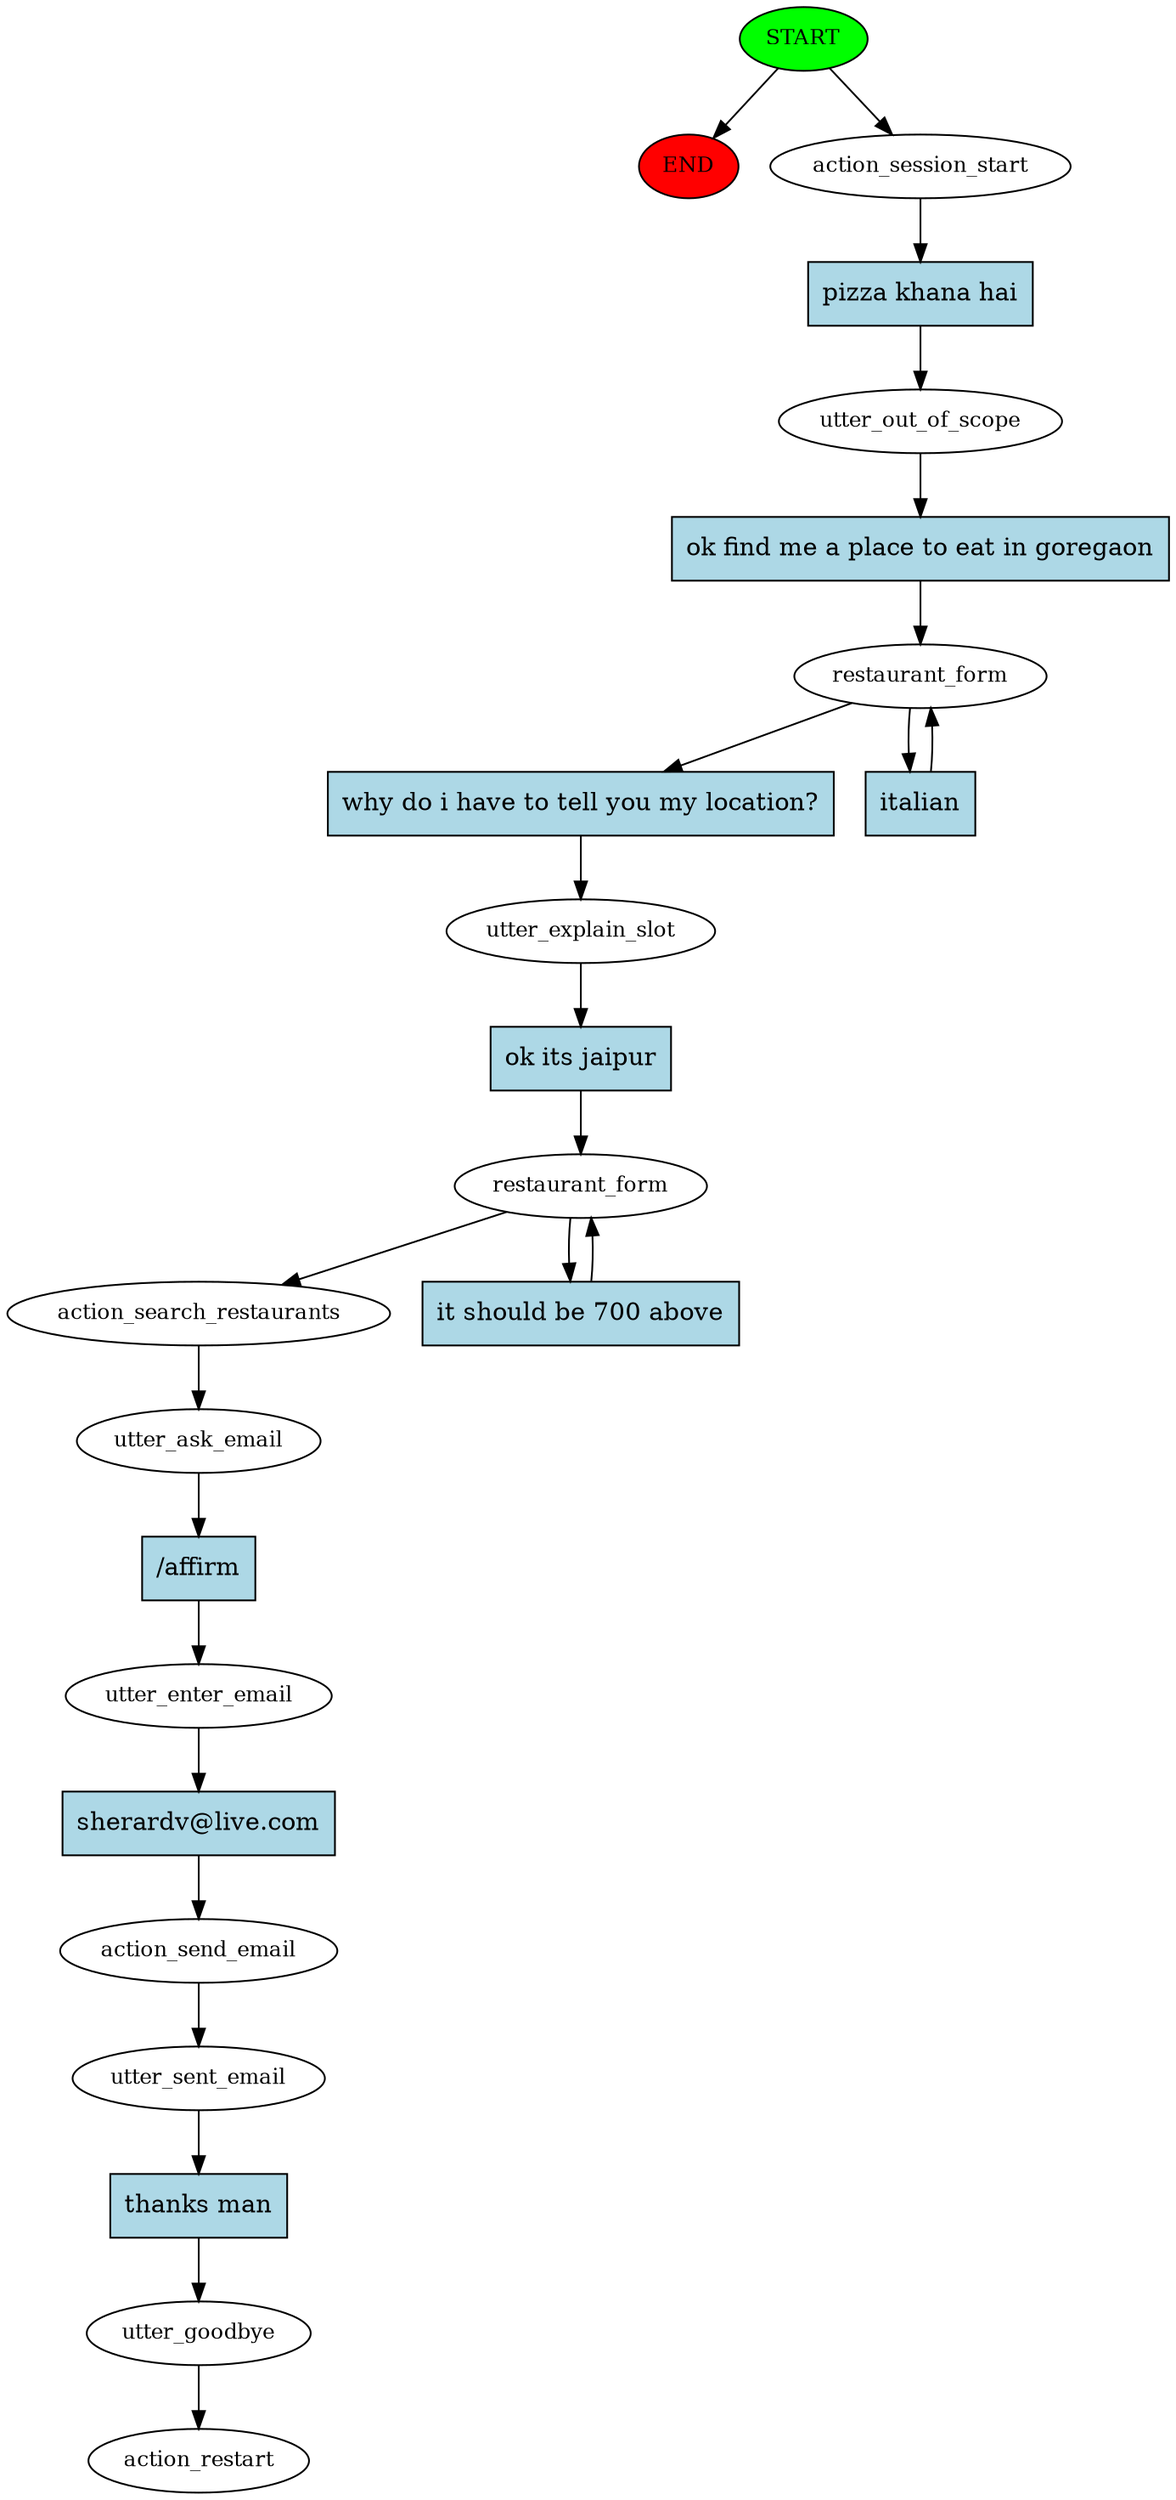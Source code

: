 digraph  {
0 [class="start active", fillcolor=green, fontsize=12, label=START, style=filled];
"-1" [class=end, fillcolor=red, fontsize=12, label=END, style=filled];
1 [class=active, fontsize=12, label=action_session_start];
2 [class=active, fontsize=12, label=utter_out_of_scope];
3 [class=active, fontsize=12, label=restaurant_form];
5 [class=active, fontsize=12, label=utter_explain_slot];
6 [class=active, fontsize=12, label=restaurant_form];
8 [class=active, fontsize=12, label=action_search_restaurants];
9 [class=active, fontsize=12, label=utter_ask_email];
10 [class=active, fontsize=12, label=utter_enter_email];
11 [class=active, fontsize=12, label=action_send_email];
12 [class=active, fontsize=12, label=utter_sent_email];
13 [class=active, fontsize=12, label=utter_goodbye];
14 [class="dashed active", fontsize=12, label=action_restart];
15 [class="intent active", fillcolor=lightblue, label="pizza khana hai", shape=rect, style=filled];
16 [class="intent active", fillcolor=lightblue, label="ok find me a place to eat in goregaon", shape=rect, style=filled];
17 [class="intent active", fillcolor=lightblue, label="why do i have to tell you my location?", shape=rect, style=filled];
18 [class="intent active", fillcolor=lightblue, label=italian, shape=rect, style=filled];
19 [class="intent active", fillcolor=lightblue, label="ok its jaipur", shape=rect, style=filled];
20 [class="intent active", fillcolor=lightblue, label="it should be 700 above", shape=rect, style=filled];
21 [class="intent active", fillcolor=lightblue, label="/affirm", shape=rect, style=filled];
22 [class="intent active", fillcolor=lightblue, label="sherardv@live.com", shape=rect, style=filled];
23 [class="intent active", fillcolor=lightblue, label="thanks man", shape=rect, style=filled];
0 -> "-1"  [class="", key=NONE, label=""];
0 -> 1  [class=active, key=NONE, label=""];
1 -> 15  [class=active, key=0];
2 -> 16  [class=active, key=0];
3 -> 17  [class=active, key=0];
3 -> 18  [class=active, key=0];
5 -> 19  [class=active, key=0];
6 -> 8  [class=active, key=NONE, label=""];
6 -> 20  [class=active, key=0];
8 -> 9  [class=active, key=NONE, label=""];
9 -> 21  [class=active, key=0];
10 -> 22  [class=active, key=0];
11 -> 12  [class=active, key=NONE, label=""];
12 -> 23  [class=active, key=0];
13 -> 14  [class=active, key=NONE, label=""];
15 -> 2  [class=active, key=0];
16 -> 3  [class=active, key=0];
17 -> 5  [class=active, key=0];
18 -> 3  [class=active, key=0];
19 -> 6  [class=active, key=0];
20 -> 6  [class=active, key=0];
21 -> 10  [class=active, key=0];
22 -> 11  [class=active, key=0];
23 -> 13  [class=active, key=0];
}
